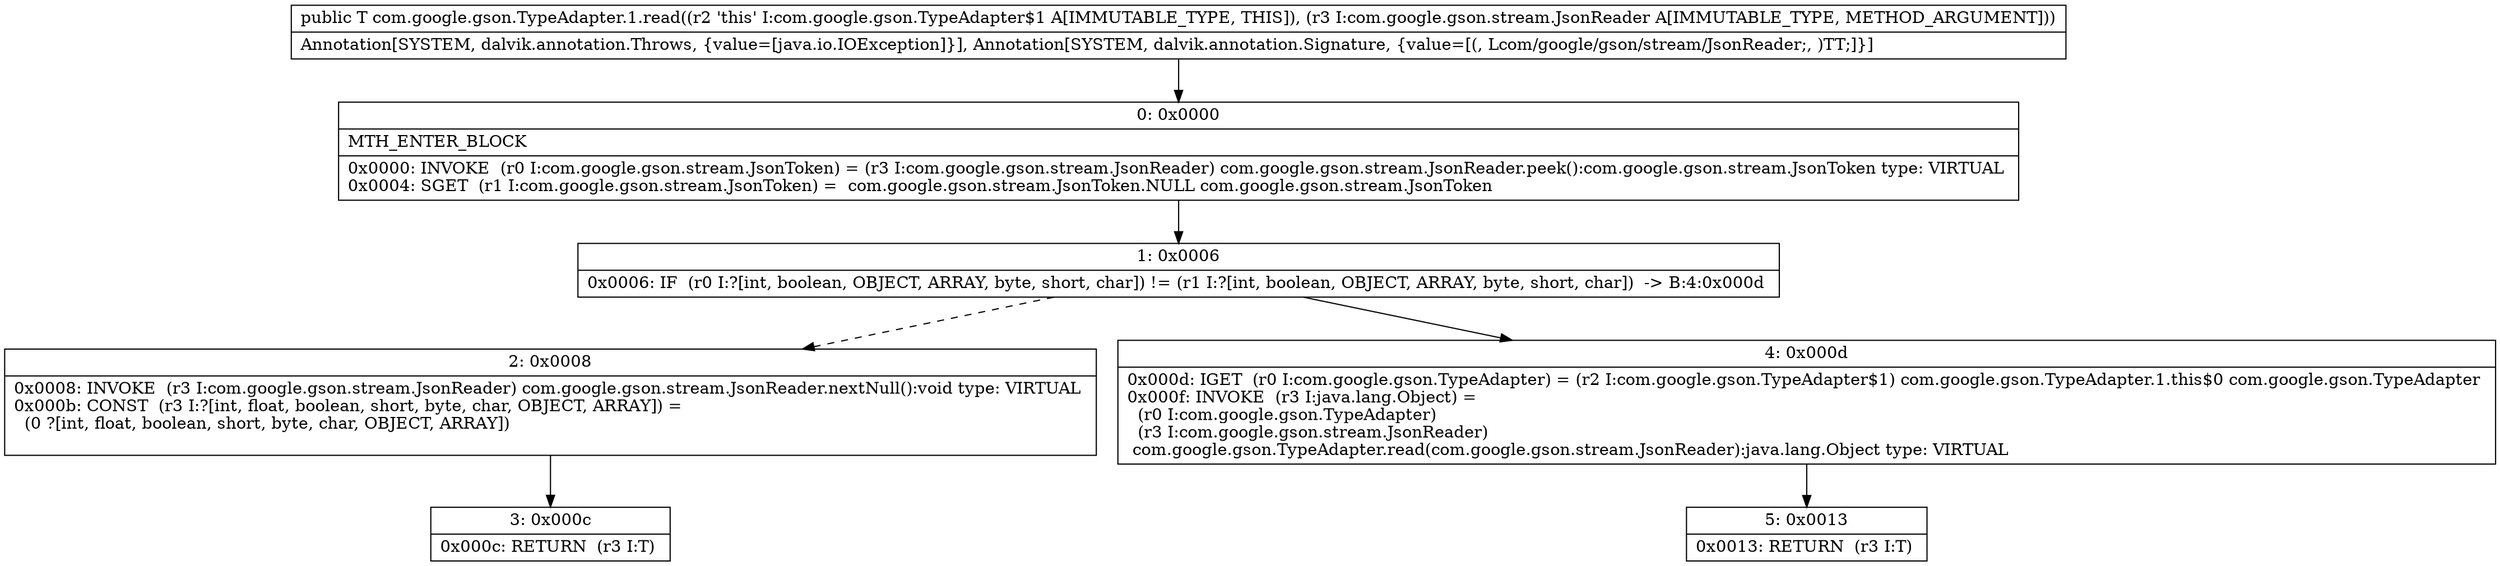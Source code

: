digraph "CFG forcom.google.gson.TypeAdapter.1.read(Lcom\/google\/gson\/stream\/JsonReader;)Ljava\/lang\/Object;" {
Node_0 [shape=record,label="{0\:\ 0x0000|MTH_ENTER_BLOCK\l|0x0000: INVOKE  (r0 I:com.google.gson.stream.JsonToken) = (r3 I:com.google.gson.stream.JsonReader) com.google.gson.stream.JsonReader.peek():com.google.gson.stream.JsonToken type: VIRTUAL \l0x0004: SGET  (r1 I:com.google.gson.stream.JsonToken) =  com.google.gson.stream.JsonToken.NULL com.google.gson.stream.JsonToken \l}"];
Node_1 [shape=record,label="{1\:\ 0x0006|0x0006: IF  (r0 I:?[int, boolean, OBJECT, ARRAY, byte, short, char]) != (r1 I:?[int, boolean, OBJECT, ARRAY, byte, short, char])  \-\> B:4:0x000d \l}"];
Node_2 [shape=record,label="{2\:\ 0x0008|0x0008: INVOKE  (r3 I:com.google.gson.stream.JsonReader) com.google.gson.stream.JsonReader.nextNull():void type: VIRTUAL \l0x000b: CONST  (r3 I:?[int, float, boolean, short, byte, char, OBJECT, ARRAY]) = \l  (0 ?[int, float, boolean, short, byte, char, OBJECT, ARRAY])\l \l}"];
Node_3 [shape=record,label="{3\:\ 0x000c|0x000c: RETURN  (r3 I:T) \l}"];
Node_4 [shape=record,label="{4\:\ 0x000d|0x000d: IGET  (r0 I:com.google.gson.TypeAdapter) = (r2 I:com.google.gson.TypeAdapter$1) com.google.gson.TypeAdapter.1.this$0 com.google.gson.TypeAdapter \l0x000f: INVOKE  (r3 I:java.lang.Object) = \l  (r0 I:com.google.gson.TypeAdapter)\l  (r3 I:com.google.gson.stream.JsonReader)\l com.google.gson.TypeAdapter.read(com.google.gson.stream.JsonReader):java.lang.Object type: VIRTUAL \l}"];
Node_5 [shape=record,label="{5\:\ 0x0013|0x0013: RETURN  (r3 I:T) \l}"];
MethodNode[shape=record,label="{public T com.google.gson.TypeAdapter.1.read((r2 'this' I:com.google.gson.TypeAdapter$1 A[IMMUTABLE_TYPE, THIS]), (r3 I:com.google.gson.stream.JsonReader A[IMMUTABLE_TYPE, METHOD_ARGUMENT]))  | Annotation[SYSTEM, dalvik.annotation.Throws, \{value=[java.io.IOException]\}], Annotation[SYSTEM, dalvik.annotation.Signature, \{value=[(, Lcom\/google\/gson\/stream\/JsonReader;, )TT;]\}]\l}"];
MethodNode -> Node_0;
Node_0 -> Node_1;
Node_1 -> Node_2[style=dashed];
Node_1 -> Node_4;
Node_2 -> Node_3;
Node_4 -> Node_5;
}

